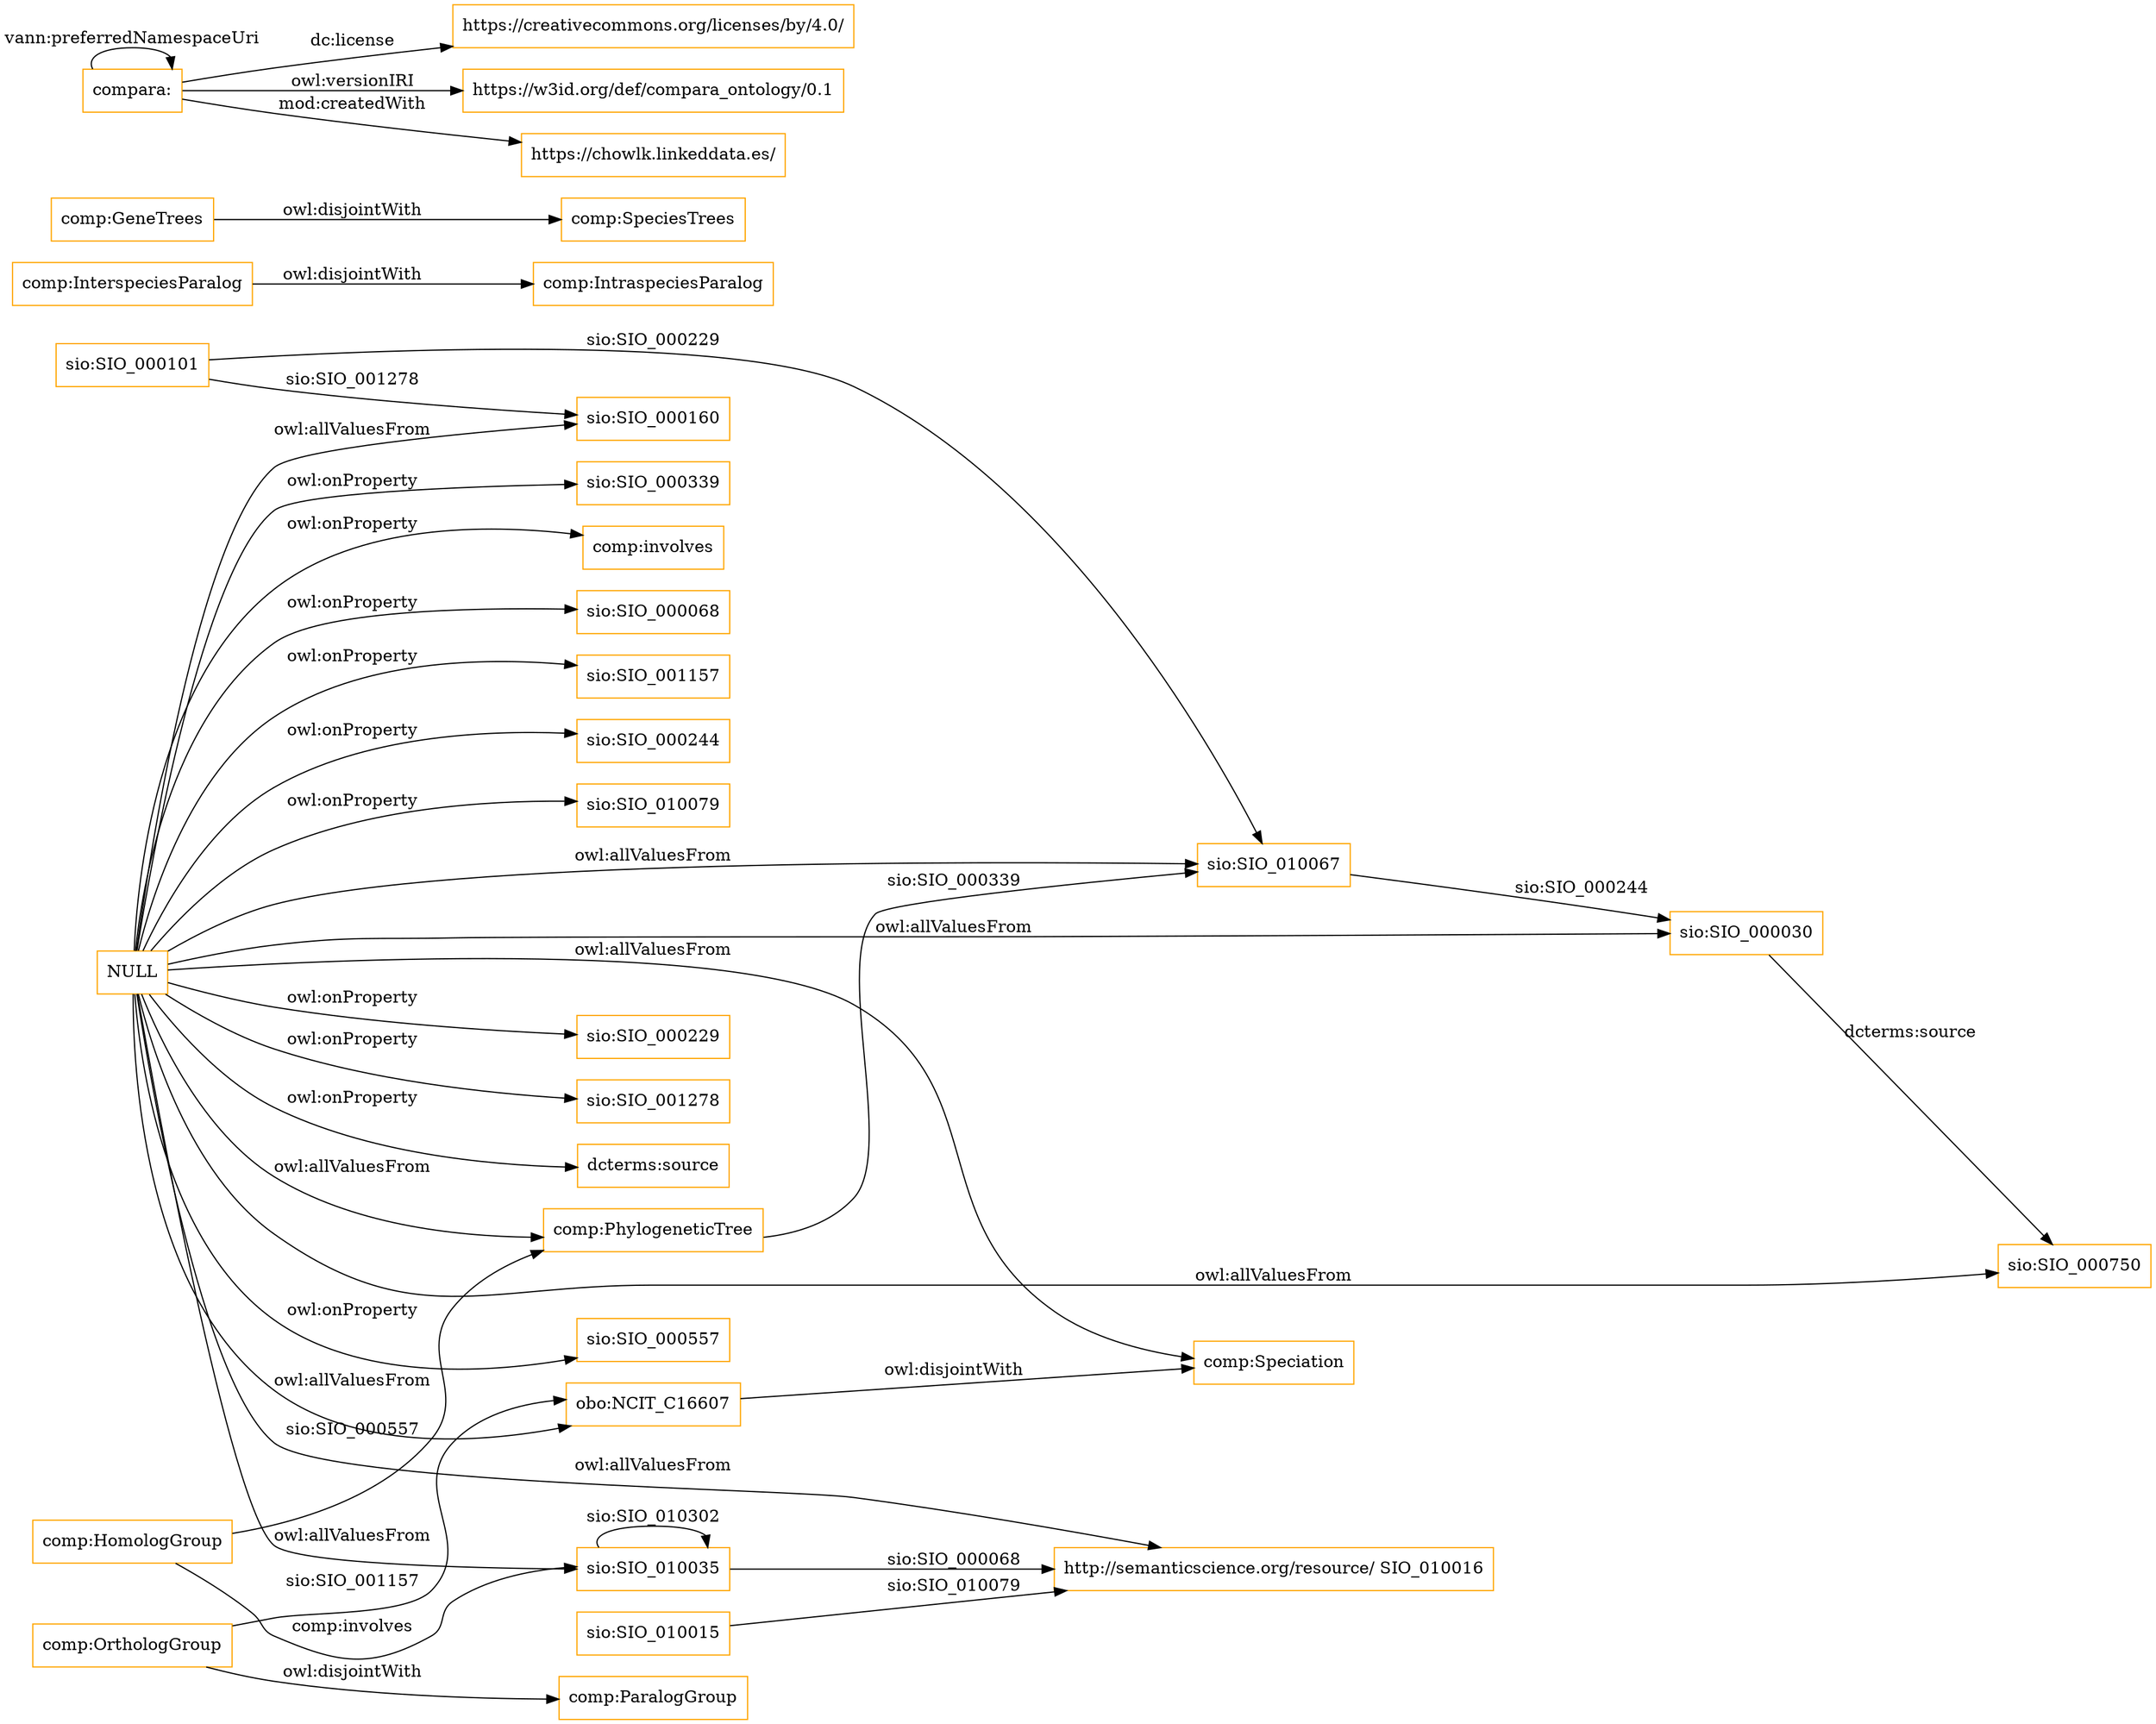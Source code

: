 digraph ar2dtool_diagram { 
rankdir=LR;
size="1501"
node [shape = rectangle, color="orange"]; "sio:SIO_000030" "sio:SIO_010067" "comp:Speciation" "comp:IntraspeciesParalog" "comp:InterspeciesParalog" "http://semanticscience.org/resource/ SIO_010016" "sio:SIO_000160" "sio:SIO_000750" "sio:SIO_000101" "sio:SIO_010015" "comp:SpeciesTrees" "comp:GeneTrees" "obo:NCIT_C16607" "comp:ParalogGroup" "comp:OrthologGroup" "sio:SIO_010035" "comp:HomologGroup" "comp:PhylogeneticTree" ; /*classes style*/
	"comp:OrthologGroup" -> "comp:ParalogGroup" [ label = "owl:disjointWith" ];
	"comp:InterspeciesParalog" -> "comp:IntraspeciesParalog" [ label = "owl:disjointWith" ];
	"obo:NCIT_C16607" -> "comp:Speciation" [ label = "owl:disjointWith" ];
	"compara:" -> "https://creativecommons.org/licenses/by/4.0/" [ label = "dc:license" ];
	"compara:" -> "compara:" [ label = "vann:preferredNamespaceUri" ];
	"compara:" -> "https://w3id.org/def/compara_ontology/0.1" [ label = "owl:versionIRI" ];
	"compara:" -> "https://chowlk.linkeddata.es/" [ label = "mod:createdWith" ];
	"comp:GeneTrees" -> "comp:SpeciesTrees" [ label = "owl:disjointWith" ];
	"NULL" -> "sio:SIO_000030" [ label = "owl:allValuesFrom" ];
	"NULL" -> "comp:PhylogeneticTree" [ label = "owl:allValuesFrom" ];
	"NULL" -> "sio:SIO_000750" [ label = "owl:allValuesFrom" ];
	"NULL" -> "sio:SIO_000229" [ label = "owl:onProperty" ];
	"NULL" -> "sio:SIO_001278" [ label = "owl:onProperty" ];
	"NULL" -> "dcterms:source" [ label = "owl:onProperty" ];
	"NULL" -> "http://semanticscience.org/resource/ SIO_010016" [ label = "owl:allValuesFrom" ];
	"NULL" -> "sio:SIO_000557" [ label = "owl:onProperty" ];
	"NULL" -> "comp:Speciation" [ label = "owl:allValuesFrom" ];
	"NULL" -> "sio:SIO_000339" [ label = "owl:onProperty" ];
	"NULL" -> "obo:NCIT_C16607" [ label = "owl:allValuesFrom" ];
	"NULL" -> "sio:SIO_000160" [ label = "owl:allValuesFrom" ];
	"NULL" -> "comp:involves" [ label = "owl:onProperty" ];
	"NULL" -> "sio:SIO_000068" [ label = "owl:onProperty" ];
	"NULL" -> "sio:SIO_001157" [ label = "owl:onProperty" ];
	"NULL" -> "sio:SIO_010035" [ label = "owl:allValuesFrom" ];
	"NULL" -> "sio:SIO_000244" [ label = "owl:onProperty" ];
	"NULL" -> "sio:SIO_010067" [ label = "owl:allValuesFrom" ];
	"NULL" -> "sio:SIO_010079" [ label = "owl:onProperty" ];
	"sio:SIO_010015" -> "http://semanticscience.org/resource/ SIO_010016" [ label = "sio:SIO_010079" ];
	"sio:SIO_010067" -> "sio:SIO_000030" [ label = "sio:SIO_000244" ];
	"sio:SIO_010035" -> "http://semanticscience.org/resource/ SIO_010016" [ label = "sio:SIO_000068" ];
	"sio:SIO_000030" -> "sio:SIO_000750" [ label = "dcterms:source" ];
	"comp:HomologGroup" -> "sio:SIO_010035" [ label = "comp:involves" ];
	"sio:SIO_000101" -> "sio:SIO_010067" [ label = "sio:SIO_000229" ];
	"comp:OrthologGroup" -> "obo:NCIT_C16607" [ label = "sio:SIO_001157" ];
	"comp:PhylogeneticTree" -> "sio:SIO_010067" [ label = "sio:SIO_000339" ];
	"sio:SIO_000101" -> "sio:SIO_000160" [ label = "sio:SIO_001278" ];
	"sio:SIO_010035" -> "sio:SIO_010035" [ label = "sio:SIO_010302" ];
	"comp:HomologGroup" -> "comp:PhylogeneticTree" [ label = "sio:SIO_000557" ];

}
